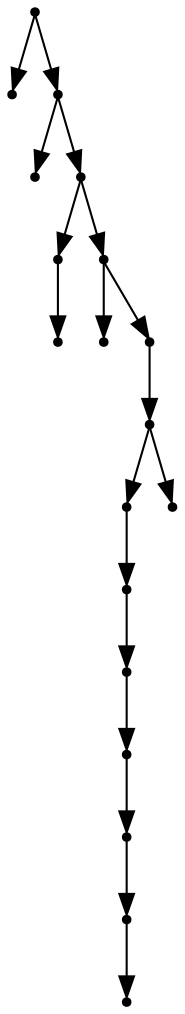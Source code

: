 digraph {
  18 [shape=point];
  0 [shape=point];
  17 [shape=point];
  1 [shape=point];
  16 [shape=point];
  3 [shape=point];
  2 [shape=point];
  15 [shape=point];
  4 [shape=point];
  14 [shape=point];
  13 [shape=point];
  11 [shape=point];
  10 [shape=point];
  9 [shape=point];
  8 [shape=point];
  7 [shape=point];
  6 [shape=point];
  5 [shape=point];
  12 [shape=point];
18 -> 0;
18 -> 17;
17 -> 1;
17 -> 16;
16 -> 3;
3 -> 2;
16 -> 15;
15 -> 4;
15 -> 14;
14 -> 13;
13 -> 11;
11 -> 10;
10 -> 9;
9 -> 8;
8 -> 7;
7 -> 6;
6 -> 5;
13 -> 12;
}
